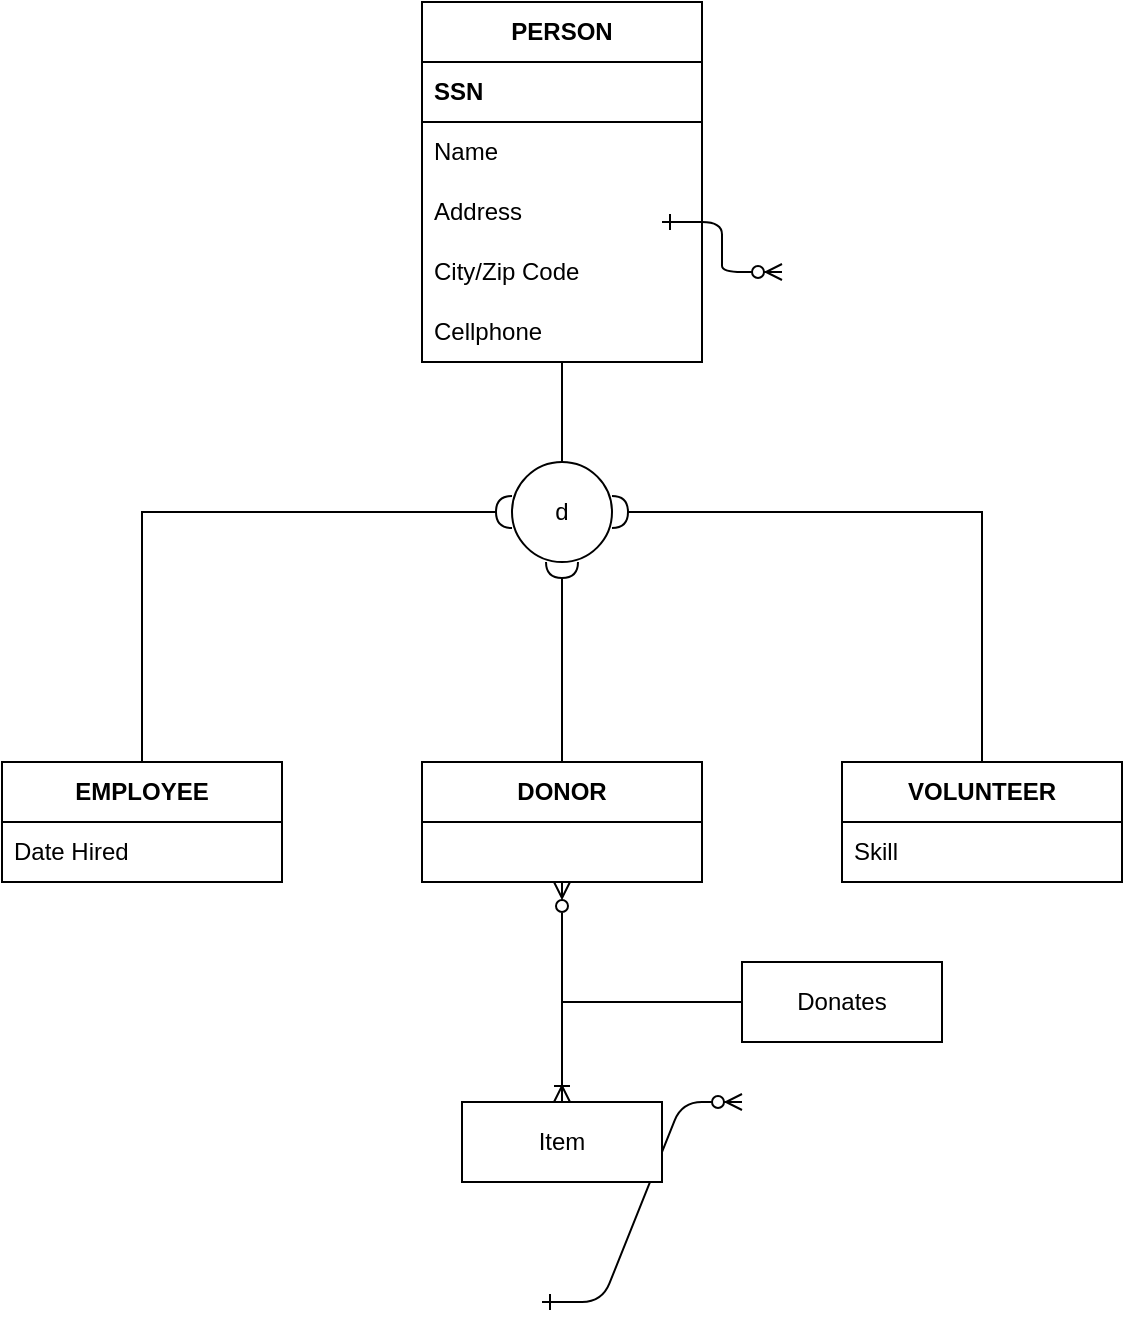 <mxfile version="26.0.11">
  <diagram id="R2lEEEUBdFMjLlhIrx00" name="Page-1">
    <mxGraphModel dx="977" dy="651" grid="1" gridSize="10" guides="1" tooltips="1" connect="1" arrows="1" fold="1" page="1" pageScale="1" pageWidth="850" pageHeight="1100" math="0" shadow="0" extFonts="Permanent Marker^https://fonts.googleapis.com/css?family=Permanent+Marker">
      <root>
        <mxCell id="0" />
        <mxCell id="1" parent="0" />
        <mxCell id="C-vyLk0tnHw3VtMMgP7b-1" value="" style="edgeStyle=entityRelationEdgeStyle;endArrow=ERzeroToMany;startArrow=ERone;endFill=1;startFill=0;" parent="1" source="C-vyLk0tnHw3VtMMgP7b-24" target="C-vyLk0tnHw3VtMMgP7b-6" edge="1">
          <mxGeometry width="100" height="100" relative="1" as="geometry">
            <mxPoint x="340" y="720" as="sourcePoint" />
            <mxPoint x="440" y="620" as="targetPoint" />
          </mxGeometry>
        </mxCell>
        <mxCell id="C-vyLk0tnHw3VtMMgP7b-12" value="" style="edgeStyle=entityRelationEdgeStyle;endArrow=ERzeroToMany;startArrow=ERone;endFill=1;startFill=0;" parent="1" source="C-vyLk0tnHw3VtMMgP7b-3" target="C-vyLk0tnHw3VtMMgP7b-17" edge="1">
          <mxGeometry width="100" height="100" relative="1" as="geometry">
            <mxPoint x="400" y="180" as="sourcePoint" />
            <mxPoint x="460" y="205" as="targetPoint" />
          </mxGeometry>
        </mxCell>
        <mxCell id="-JVhzOyHGudoEa-SjRbQ-12" value="&lt;b&gt;PERSON&lt;/b&gt;" style="swimlane;fontStyle=0;childLayout=stackLayout;horizontal=1;startSize=30;horizontalStack=0;resizeParent=1;resizeParentMax=0;resizeLast=0;collapsible=1;marginBottom=0;whiteSpace=wrap;html=1;" vertex="1" parent="1">
          <mxGeometry x="280" y="70" width="140" height="180" as="geometry" />
        </mxCell>
        <mxCell id="-JVhzOyHGudoEa-SjRbQ-13" value="SSN" style="text;strokeColor=default;fillColor=none;align=left;verticalAlign=middle;spacingLeft=4;spacingRight=4;overflow=hidden;points=[[0,0.5],[1,0.5]];portConstraint=eastwest;rotatable=0;whiteSpace=wrap;html=1;fontStyle=1" vertex="1" parent="-JVhzOyHGudoEa-SjRbQ-12">
          <mxGeometry y="30" width="140" height="30" as="geometry" />
        </mxCell>
        <mxCell id="-JVhzOyHGudoEa-SjRbQ-14" value="Name&lt;span style=&quot;white-space: pre;&quot;&gt;&#x9;&lt;/span&gt;" style="text;strokeColor=none;fillColor=none;align=left;verticalAlign=middle;spacingLeft=4;spacingRight=4;overflow=hidden;points=[[0,0.5],[1,0.5]];portConstraint=eastwest;rotatable=0;whiteSpace=wrap;html=1;" vertex="1" parent="-JVhzOyHGudoEa-SjRbQ-12">
          <mxGeometry y="60" width="140" height="30" as="geometry" />
        </mxCell>
        <mxCell id="-JVhzOyHGudoEa-SjRbQ-15" value="Address" style="text;strokeColor=none;fillColor=none;align=left;verticalAlign=middle;spacingLeft=4;spacingRight=4;overflow=hidden;points=[[0,0.5],[1,0.5]];portConstraint=eastwest;rotatable=0;whiteSpace=wrap;html=1;" vertex="1" parent="-JVhzOyHGudoEa-SjRbQ-12">
          <mxGeometry y="90" width="140" height="30" as="geometry" />
        </mxCell>
        <mxCell id="-JVhzOyHGudoEa-SjRbQ-21" value="City/Zip Code" style="text;strokeColor=none;fillColor=none;align=left;verticalAlign=middle;spacingLeft=4;spacingRight=4;overflow=hidden;points=[[0,0.5],[1,0.5]];portConstraint=eastwest;rotatable=0;whiteSpace=wrap;html=1;" vertex="1" parent="-JVhzOyHGudoEa-SjRbQ-12">
          <mxGeometry y="120" width="140" height="30" as="geometry" />
        </mxCell>
        <mxCell id="-JVhzOyHGudoEa-SjRbQ-20" value="Cellphone" style="text;strokeColor=none;fillColor=none;align=left;verticalAlign=middle;spacingLeft=4;spacingRight=4;overflow=hidden;points=[[0,0.5],[1,0.5]];portConstraint=eastwest;rotatable=0;whiteSpace=wrap;html=1;" vertex="1" parent="-JVhzOyHGudoEa-SjRbQ-12">
          <mxGeometry y="150" width="140" height="30" as="geometry" />
        </mxCell>
        <mxCell id="-JVhzOyHGudoEa-SjRbQ-63" style="edgeStyle=orthogonalEdgeStyle;rounded=0;orthogonalLoop=1;jettySize=auto;html=1;entryX=0;entryY=0.5;entryDx=0;entryDy=0;endArrow=halfCircle;startFill=0;endFill=0;" edge="1" parent="1" source="-JVhzOyHGudoEa-SjRbQ-22" target="-JVhzOyHGudoEa-SjRbQ-35">
          <mxGeometry relative="1" as="geometry">
            <Array as="points">
              <mxPoint x="140" y="325" />
            </Array>
          </mxGeometry>
        </mxCell>
        <mxCell id="-JVhzOyHGudoEa-SjRbQ-22" value="&lt;b&gt;EMPLOYEE&lt;/b&gt;" style="swimlane;fontStyle=0;childLayout=stackLayout;horizontal=1;startSize=30;horizontalStack=0;resizeParent=1;resizeParentMax=0;resizeLast=0;collapsible=1;marginBottom=0;whiteSpace=wrap;html=1;" vertex="1" parent="1">
          <mxGeometry x="70" y="450" width="140" height="60" as="geometry" />
        </mxCell>
        <mxCell id="-JVhzOyHGudoEa-SjRbQ-24" value="Date Hired" style="text;strokeColor=none;fillColor=none;align=left;verticalAlign=middle;spacingLeft=4;spacingRight=4;overflow=hidden;points=[[0,0.5],[1,0.5]];portConstraint=eastwest;rotatable=0;whiteSpace=wrap;html=1;" vertex="1" parent="-JVhzOyHGudoEa-SjRbQ-22">
          <mxGeometry y="30" width="140" height="30" as="geometry" />
        </mxCell>
        <mxCell id="-JVhzOyHGudoEa-SjRbQ-28" value="&lt;b&gt;VOLUNTEER&lt;/b&gt;" style="swimlane;fontStyle=0;childLayout=stackLayout;horizontal=1;startSize=30;horizontalStack=0;resizeParent=1;resizeParentMax=0;resizeLast=0;collapsible=1;marginBottom=0;whiteSpace=wrap;html=1;" vertex="1" parent="1">
          <mxGeometry x="490" y="450" width="140" height="60" as="geometry" />
        </mxCell>
        <mxCell id="-JVhzOyHGudoEa-SjRbQ-29" value="Skill" style="text;strokeColor=none;fillColor=none;align=left;verticalAlign=middle;spacingLeft=4;spacingRight=4;overflow=hidden;points=[[0,0.5],[1,0.5]];portConstraint=eastwest;rotatable=0;whiteSpace=wrap;html=1;" vertex="1" parent="-JVhzOyHGudoEa-SjRbQ-28">
          <mxGeometry y="30" width="140" height="30" as="geometry" />
        </mxCell>
        <mxCell id="-JVhzOyHGudoEa-SjRbQ-64" style="edgeStyle=orthogonalEdgeStyle;rounded=0;orthogonalLoop=1;jettySize=auto;html=1;entryX=0.5;entryY=1;entryDx=0;entryDy=0;endArrow=halfCircle;startFill=0;endFill=0;" edge="1" parent="1" source="-JVhzOyHGudoEa-SjRbQ-30" target="-JVhzOyHGudoEa-SjRbQ-35">
          <mxGeometry relative="1" as="geometry" />
        </mxCell>
        <mxCell id="-JVhzOyHGudoEa-SjRbQ-30" value="&lt;b&gt;DONOR&lt;/b&gt;" style="swimlane;fontStyle=0;childLayout=stackLayout;horizontal=1;startSize=30;horizontalStack=0;resizeParent=1;resizeParentMax=0;resizeLast=0;collapsible=1;marginBottom=0;whiteSpace=wrap;html=1;" vertex="1" parent="1">
          <mxGeometry x="280" y="450" width="140" height="60" as="geometry" />
        </mxCell>
        <mxCell id="-JVhzOyHGudoEa-SjRbQ-59" style="edgeStyle=orthogonalEdgeStyle;rounded=0;orthogonalLoop=1;jettySize=auto;html=1;endArrow=none;startFill=0;" edge="1" parent="1" source="-JVhzOyHGudoEa-SjRbQ-35" target="-JVhzOyHGudoEa-SjRbQ-12">
          <mxGeometry relative="1" as="geometry" />
        </mxCell>
        <mxCell id="-JVhzOyHGudoEa-SjRbQ-65" style="edgeStyle=orthogonalEdgeStyle;rounded=0;orthogonalLoop=1;jettySize=auto;html=1;entryX=0.5;entryY=0;entryDx=0;entryDy=0;endArrow=none;startFill=0;startArrow=halfCircle;" edge="1" parent="1" source="-JVhzOyHGudoEa-SjRbQ-35" target="-JVhzOyHGudoEa-SjRbQ-28">
          <mxGeometry relative="1" as="geometry" />
        </mxCell>
        <mxCell id="-JVhzOyHGudoEa-SjRbQ-35" value="d" style="ellipse;whiteSpace=wrap;html=1;aspect=fixed;" vertex="1" parent="1">
          <mxGeometry x="325" y="300" width="50" height="50" as="geometry" />
        </mxCell>
        <mxCell id="-JVhzOyHGudoEa-SjRbQ-70" style="edgeStyle=orthogonalEdgeStyle;rounded=0;orthogonalLoop=1;jettySize=auto;html=1;endArrow=none;startFill=0;" edge="1" parent="1" source="-JVhzOyHGudoEa-SjRbQ-67">
          <mxGeometry relative="1" as="geometry">
            <mxPoint x="350" y="570" as="targetPoint" />
          </mxGeometry>
        </mxCell>
        <mxCell id="-JVhzOyHGudoEa-SjRbQ-67" value="Donates" style="whiteSpace=wrap;html=1;align=center;" vertex="1" parent="1">
          <mxGeometry x="440" y="550" width="100" height="40" as="geometry" />
        </mxCell>
        <mxCell id="-JVhzOyHGudoEa-SjRbQ-69" style="edgeStyle=orthogonalEdgeStyle;rounded=0;orthogonalLoop=1;jettySize=auto;html=1;endArrow=ERzeroToMany;endFill=0;startArrow=ERoneToMany;startFill=0;" edge="1" parent="1" source="-JVhzOyHGudoEa-SjRbQ-68" target="-JVhzOyHGudoEa-SjRbQ-30">
          <mxGeometry relative="1" as="geometry" />
        </mxCell>
        <mxCell id="-JVhzOyHGudoEa-SjRbQ-68" value="Item" style="whiteSpace=wrap;html=1;align=center;" vertex="1" parent="1">
          <mxGeometry x="300" y="620" width="100" height="40" as="geometry" />
        </mxCell>
      </root>
    </mxGraphModel>
  </diagram>
</mxfile>
